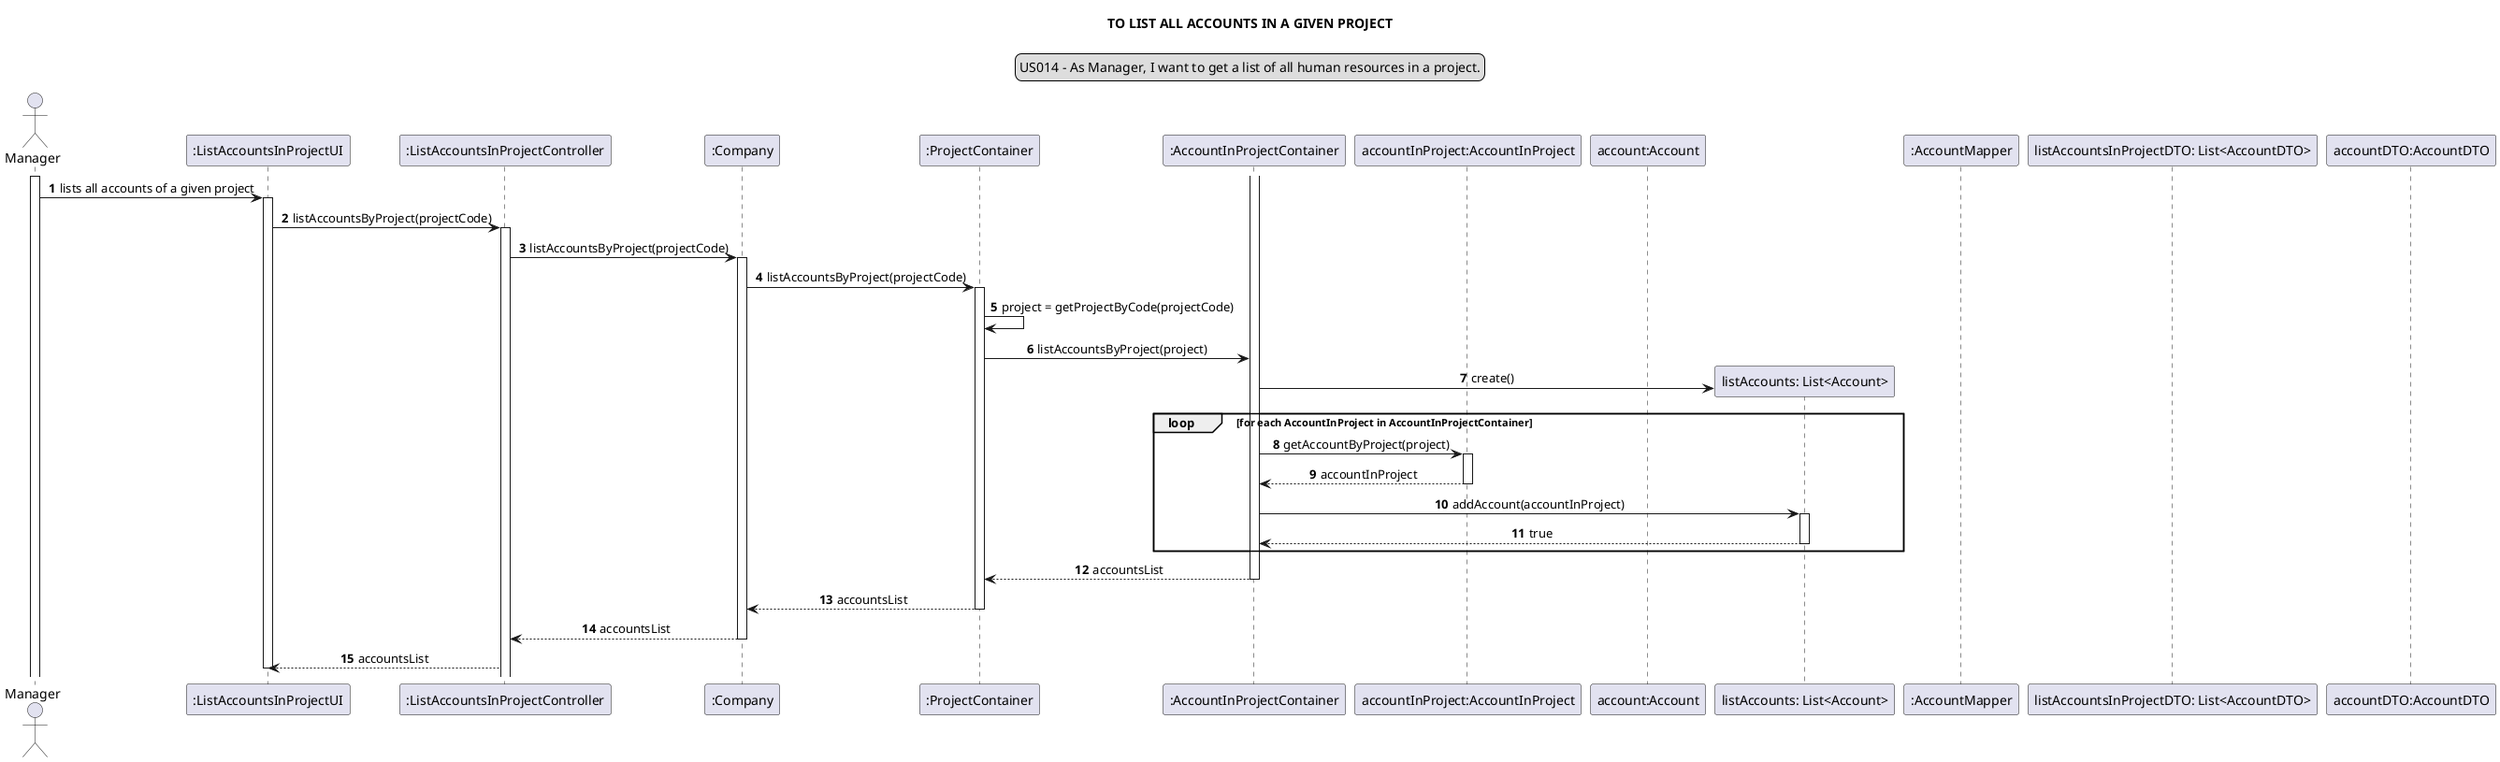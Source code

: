 @startuml
skinparam sequenceMessageAlign center
title TO LIST ALL ACCOUNTS IN A GIVEN PROJECT
legend top
US014 - As Manager, I want to get a list of all human resources in a project.
end legend
autonumber

actor Manager
participant ":ListAccountsInProjectUI" as ui
participant ":ListAccountsInProjectController" as controller
participant ":Company" as company
participant ":ProjectContainer" as container
participant ":AccountInProjectContainer" as aipc
participant "accountInProject:AccountInProject" as aip
participant "account:Account"
participant "listAccounts: List<Account>" as list
participant ":AccountMapper" as mapper
participant "listAccountsInProjectDTO: List<AccountDTO>" as listDTO
participant "accountDTO:AccountDTO" as DTO

activate Manager
Manager -> ui: lists all accounts of a given project
activate ui
ui -> controller: listAccountsByProject(projectCode)
activate controller
controller -> company: listAccountsByProject(projectCode)
activate company
company -> container: listAccountsByProject(projectCode)
activate container
container -> container: project = getProjectByCode(projectCode)
container -> aipc: listAccountsByProject(project)
create list
aipc -> list :create()
loop for each AccountInProject in AccountInProjectContainer
aipc -> aip : getAccountByProject(project)
activate aip
aip --> aipc : accountInProject
deactivate aip
aipc -> list : addAccount(accountInProject)
activate list
list --> aipc: true
deactivate list
end loop
activate aipc
aipc --> container : accountsList
deactivate aipc
container--> company : accountsList
deactivate container
company --> controller : accountsList
deactivate company
controller --> ui: accountsList
/'controller -> mapper: accountListToDTO(accountsList)
activate mapper
create listDTO
mapper --> listDTO: create ()
loop for each account in accountContainer
mapper -> container: account = get(i)
activate container
container --> mapper: project
deactivate container
mapper -> mapper : projectDTO = toDTO (project)
create DTO
mapper --> DTO : create()
mapper ->listDTO :add(projectDTO)
end loop
mapper --> controller :listAllProjectsDTO
deactivate mapper
controller -->> ui: listAllProjectsDTO
deactivate controller
ui --> Manager: return list of accounts'/
deactivate ui
@enduml